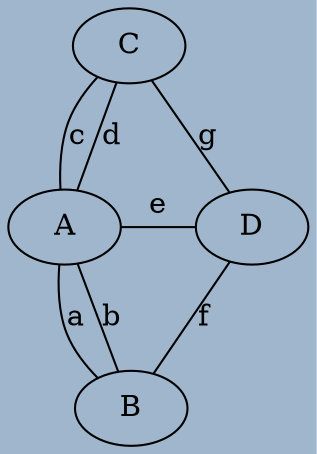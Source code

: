 graph { graph[bgcolor=slategray3]
  A
  B
  C
  D
  A -- B [label ="a"]
  A -- B [label ="b"]
  A -- C [label ="c"]
  A -- C [label ="d"]
  A -- D [label= "e"]
  D -- C [label= "g"]
  D -- B [label= "f"]
  {rank=min;C}
  {rank=same;A;D}
  {rank=max;B}
  
  
} 